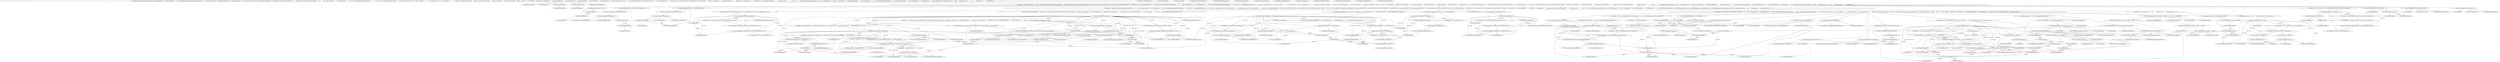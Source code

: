digraph "parse#?,Project,Object" {
0 [label="2:CtTypeReferenceImpl@void" shape=ellipse]
1 [label="2:CtVirtualElement@parse" shape=ellipse]
2 [label="2:CtParameterImpl@Project project" shape=ellipse]
3 [label="2:CtTypeReferenceImpl@Project" shape=ellipse]
4 [label="2:CtParameterImpl@Object source" shape=ellipse]
5 [label="2:CtTypeReferenceImpl@Object" shape=ellipse]
6 [label="2:CtTypeReferenceImpl@BuildException" shape=ellipse]
7 [label="3:CtVariableReadImpl@source" shape=ellipse]
8 [label="3:CtTypeAccessImpl@File" shape=ellipse]
9 [label="3:CtTypeReferenceImpl@File" shape=ellipse]
10 [label="3:CtBinaryOperatorImpl@(source instanceof File)" shape=ellipse]
11 [label="3:CtUnaryOperatorImpl@!(source instanceof File)" shape=ellipse]
12 [label="4:CtTypeReferenceImpl@BuildException" shape=ellipse]
13 [label="4:CtLiteralImpl@\"Only File source supported by default plugin\"" shape=ellipse]
14 [label="4:CtConstructorCallImpl@new BuildException(\"Only File source supported by default plugin\")" shape=ellipse]
15 [label="4:CtThrowImpl@throw new BuildException(\"Only File source supported by default plugin\")" shape=ellipse]
16 [label="3:CtBlockImpl@\{\
    throw new BuildException(\"Only File source supported by default plugin\");\
\}" shape=ellipse]
17 [label="3:CtIfImpl@if (!(source instanceof File)) \{\
    throw new BuildException(\"Only File source supported by default plugin\");\
\}" shape=ellipse]
18 [label="6:CtTypeReferenceImpl@File" shape=ellipse]
19 [label="6:CtVariableReadImpl@((File) (source))" shape=ellipse]
20 [label="6:CtTypeReferenceImpl@File" shape=ellipse]
21 [label="6:CtVirtualElement@buildFile" shape=ellipse]
22 [label="6:CtLocalVariableImpl@File buildFile = ((File) (source))" shape=ellipse]
23 [label="7:CtTypeReferenceImpl@FileInputStream" shape=ellipse]
24 [label="7:CtLiteralImpl@null" shape=ellipse]
25 [label="7:CtVirtualElement@inputStream" shape=ellipse]
26 [label="7:CtLocalVariableImpl@FileInputStream inputStream = null" shape=ellipse]
27 [label="8:CtTypeReferenceImpl@InputSource" shape=ellipse]
28 [label="8:CtLiteralImpl@null" shape=ellipse]
29 [label="8:CtVirtualElement@inputSource" shape=ellipse]
30 [label="8:CtLocalVariableImpl@InputSource inputSource = null" shape=ellipse]
31 [label="9:CtFieldWriteImpl@this.project" shape=ellipse]
32 [label="9:CtThisAccessImpl@this" shape=ellipse]
33 [label="9:CtVariableReadImpl@project" shape=ellipse]
34 [label="9:CtAssignmentImpl@this.project = project" shape=ellipse]
35 [label="10:CtFieldWriteImpl@this.buildFile" shape=ellipse]
36 [label="10:CtThisAccessImpl@this" shape=ellipse]
37 [label="10:CtTypeReferenceImpl@File" shape=ellipse]
38 [label="10:CtExecutableReferenceImpl@getAbsolutePath()" shape=ellipse]
39 [label="10:CtVirtualElement@getAbsolutePath" shape=ellipse]
40 [label="10:CtVariableReadImpl@buildFile" shape=ellipse]
41 [label="10:CtInvocationImpl@buildFile.getAbsolutePath()" shape=ellipse]
42 [label="10:CtConstructorCallImpl@new File(buildFile.getAbsolutePath())" shape=ellipse]
43 [label="10:CtAssignmentImpl@this.buildFile = new File(buildFile.getAbsolutePath())" shape=ellipse]
44 [label="11:CtFieldWriteImpl@buildFileParent" shape=ellipse]
45 [label="11:CtTypeReferenceImpl@File" shape=ellipse]
46 [label="11:CtExecutableReferenceImpl@getParent()" shape=ellipse]
47 [label="11:CtVirtualElement@getParent" shape=ellipse]
48 [label="11:CtThisAccessImpl@this" shape=ellipse]
49 [label="11:CtFieldReadImpl@this.buildFile" shape=ellipse]
50 [label="11:CtInvocationImpl@this.buildFile.getParent()" shape=ellipse]
51 [label="11:CtConstructorCallImpl@new File(this.buildFile.getParent())" shape=ellipse]
52 [label="11:CtAssignmentImpl@buildFileParent = new File(this.buildFile.getParent())" shape=ellipse]
53 [label="13:CtTypeReferenceImpl@SAXParser" shape=ellipse]
54 [label="13:CtExecutableReferenceImpl@newSAXParser()" shape=ellipse]
55 [label="13:CtVirtualElement@newSAXParser" shape=ellipse]
56 [label="13:CtExecutableReferenceImpl@getParserFactory()" shape=ellipse]
57 [label="13:CtVirtualElement@getParserFactory" shape=ellipse]
58 [label="13:CtInvocationImpl@getParserFactory()" shape=ellipse]
59 [label="13:CtInvocationImpl@getParserFactory().newSAXParser()" shape=ellipse]
60 [label="13:CtVirtualElement@saxParser" shape=ellipse]
61 [label="13:CtLocalVariableImpl@SAXParser saxParser = getParserFactory().newSAXParser()" shape=ellipse]
62 [label="15:CtFieldWriteImpl@parser" shape=ellipse]
63 [label="15:CtExecutableReferenceImpl@getParser()" shape=ellipse]
64 [label="15:CtVirtualElement@getParser" shape=ellipse]
65 [label="15:CtVariableReadImpl@saxParser" shape=ellipse]
66 [label="15:CtInvocationImpl@saxParser.getParser()" shape=ellipse]
67 [label="15:CtAssignmentImpl@parser = saxParser.getParser()" shape=ellipse]
68 [label="14:CtBlockImpl@\{\
    parser = saxParser.getParser();\
\}" shape=ellipse]
69 [label="16:CtVirtualElement@exc" shape=ellipse]
70 [label="16:CtTypeReferenceImpl@SAXException" shape=ellipse]
71 [label="16:CtCatchVariableImpl@SAXException exc" shape=ellipse]
72 [label="17:CtFieldWriteImpl@parser" shape=ellipse]
73 [label="17:CtTypeReferenceImpl@XMLReaderAdapter" shape=ellipse]
74 [label="17:CtExecutableReferenceImpl@getXMLReader()" shape=ellipse]
75 [label="17:CtVirtualElement@getXMLReader" shape=ellipse]
76 [label="17:CtVariableReadImpl@saxParser" shape=ellipse]
77 [label="17:CtInvocationImpl@saxParser.getXMLReader()" shape=ellipse]
78 [label="17:CtConstructorCallImpl@new XMLReaderAdapter(saxParser.getXMLReader())" shape=ellipse]
79 [label="17:CtAssignmentImpl@parser = new XMLReaderAdapter(saxParser.getXMLReader())" shape=ellipse]
80 [label="16:CtBlockImpl@\{\
    parser = new XMLReaderAdapter(saxParser.getXMLReader());\
\}" shape=ellipse]
81 [label="16:CtCatchImpl@ catch (SAXException exc) \{\
    parser = new XMLReaderAdapter(saxParser.getXMLReader());\
\}" shape=ellipse]
82 [label="14:CtTryImpl@try \{\
    parser = saxParser.getParser();\
\} catch (SAXException exc) \{\
    parser = new XMLReaderAdapter(saxParser.getXMLReader());\
\}" shape=ellipse]
83 [label="19:CtTypeReferenceImpl@String" shape=ellipse]
84 [label="19:CtLiteralImpl@\"file:\"" shape=ellipse]
85 [label="19:CtExecutableReferenceImpl@replace(char,char)" shape=ellipse]
86 [label="19:CtVirtualElement@replace" shape=ellipse]
87 [label="19:CtExecutableReferenceImpl@getAbsolutePath()" shape=ellipse]
88 [label="19:CtVirtualElement@getAbsolutePath" shape=ellipse]
89 [label="19:CtVariableReadImpl@buildFile" shape=ellipse]
90 [label="19:CtInvocationImpl@buildFile.getAbsolutePath()" shape=ellipse]
91 [label="19:CtLiteralImpl@'\\'" shape=ellipse]
92 [label="19:CtLiteralImpl@'/'" shape=ellipse]
93 [label="19:CtInvocationImpl@buildFile.getAbsolutePath().replace('\\', '/')" shape=ellipse]
94 [label="19:CtBinaryOperatorImpl@\"file:\" + buildFile.getAbsolutePath().replace('\\', '/')" shape=ellipse]
95 [label="19:CtVirtualElement@uri" shape=ellipse]
96 [label="19:CtLocalVariableImpl@String uri = \"file:\" + buildFile.getAbsolutePath().replace('\\', '/')" shape=ellipse]
97 [label="20:CtTypeReferenceImpl@int" shape=ellipse]
98 [label="20:CtExecutableReferenceImpl@indexOf(int)" shape=ellipse]
99 [label="20:CtVirtualElement@indexOf" shape=ellipse]
100 [label="20:CtVariableReadImpl@uri" shape=ellipse]
101 [label="20:CtLiteralImpl@'#'" shape=ellipse]
102 [label="20:CtInvocationImpl@uri.indexOf('#')" shape=ellipse]
103 [label="20:CtVirtualElement@index" shape=ellipse]
104 [label="20:CtLocalVariableImpl@int index = uri.indexOf('#')" shape=ellipse]
105 [label="20:CtVariableReadImpl@index" shape=ellipse]
106 [label="20:CtLiteralImpl@1" shape=ellipse]
107 [label="20:CtUnaryOperatorImpl@(-1)" shape=ellipse]
108 [label="20:CtBinaryOperatorImpl@index != (-1)" shape=ellipse]
109 [label="20:CtVariableWriteImpl@index" shape=ellipse]
110 [label="20:CtExecutableReferenceImpl@indexOf(int)" shape=ellipse]
111 [label="20:CtVirtualElement@indexOf" shape=ellipse]
112 [label="20:CtVariableReadImpl@uri" shape=ellipse]
113 [label="20:CtLiteralImpl@'#'" shape=ellipse]
114 [label="20:CtInvocationImpl@uri.indexOf('#')" shape=ellipse]
115 [label="20:CtAssignmentImpl@index = uri.indexOf('#')" shape=ellipse]
116 [label="21:CtVariableWriteImpl@uri" shape=ellipse]
117 [label="21:CtExecutableReferenceImpl@substring(int,int)" shape=ellipse]
118 [label="21:CtVirtualElement@substring" shape=ellipse]
119 [label="21:CtVariableReadImpl@uri" shape=ellipse]
120 [label="21:CtLiteralImpl@0" shape=ellipse]
121 [label="21:CtVariableReadImpl@index" shape=ellipse]
122 [label="21:CtInvocationImpl@uri.substring(0, index)" shape=ellipse]
123 [label="21:CtLiteralImpl@\"%23\"" shape=ellipse]
124 [label="21:CtBinaryOperatorImpl@(uri.substring(0, index) + \"%23\")" shape=ellipse]
125 [label="21:CtExecutableReferenceImpl@substring(int)" shape=ellipse]
126 [label="21:CtVirtualElement@substring" shape=ellipse]
127 [label="21:CtVariableReadImpl@uri" shape=ellipse]
128 [label="21:CtVariableReadImpl@index" shape=ellipse]
129 [label="21:CtLiteralImpl@1" shape=ellipse]
130 [label="21:CtBinaryOperatorImpl@index + 1" shape=ellipse]
131 [label="21:CtInvocationImpl@uri.substring(index + 1)" shape=ellipse]
132 [label="21:CtBinaryOperatorImpl@(uri.substring(0, index) + \"%23\") + uri.substring(index + 1)" shape=ellipse]
133 [label="21:CtAssignmentImpl@uri = (uri.substring(0, index) + \"%23\") + uri.substring(index + 1)" shape=ellipse]
134 [label="20:CtBlockImpl@\{\
    uri = (uri.substring(0, index) + \"%23\") + uri.substring(index + 1);\
\}" shape=ellipse]
135 [label="20:CtForImpl@for (int index = uri.indexOf('#'); index != (-1); index = uri.indexOf('#')) \{\
    uri = (uri.substring(0, index) + \"%23\") + uri.substring(index + 1);\
\}" shape=ellipse]
136 [label="23:CtVariableWriteImpl@inputStream" shape=ellipse]
137 [label="23:CtTypeReferenceImpl@FileInputStream" shape=ellipse]
138 [label="23:CtVariableReadImpl@buildFile" shape=ellipse]
139 [label="23:CtConstructorCallImpl@new FileInputStream(buildFile)" shape=ellipse]
140 [label="23:CtAssignmentImpl@inputStream = new FileInputStream(buildFile)" shape=ellipse]
141 [label="24:CtVariableWriteImpl@inputSource" shape=ellipse]
142 [label="24:CtTypeReferenceImpl@InputSource" shape=ellipse]
143 [label="24:CtVariableReadImpl@inputStream" shape=ellipse]
144 [label="24:CtConstructorCallImpl@new InputSource(inputStream)" shape=ellipse]
145 [label="24:CtAssignmentImpl@inputSource = new InputSource(inputStream)" shape=ellipse]
146 [label="25:CtExecutableReferenceImpl@setSystemId(java.lang.String)" shape=ellipse]
147 [label="25:CtVirtualElement@setSystemId" shape=ellipse]
148 [label="25:CtVariableReadImpl@inputSource" shape=ellipse]
149 [label="25:CtVariableReadImpl@uri" shape=ellipse]
150 [label="25:CtInvocationImpl@inputSource.setSystemId(uri)" shape=ellipse]
151 [label="26:CtExecutableReferenceImpl@log()" shape=ellipse]
152 [label="26:CtVirtualElement@log" shape=ellipse]
153 [label="26:CtVariableReadImpl@project" shape=ellipse]
154 [label="26:CtLiteralImpl@\"parsing buildfile \"" shape=ellipse]
155 [label="26:CtVariableReadImpl@buildFile" shape=ellipse]
156 [label="26:CtBinaryOperatorImpl@(\"parsing buildfile \" + buildFile)" shape=ellipse]
157 [label="26:CtLiteralImpl@\" with URI = \"" shape=ellipse]
158 [label="26:CtBinaryOperatorImpl@((\"parsing buildfile \" + buildFile) + \" with URI = \")" shape=ellipse]
159 [label="26:CtVariableReadImpl@uri" shape=ellipse]
160 [label="26:CtBinaryOperatorImpl@((\"parsing buildfile \" + buildFile) + \" with URI = \") + uri" shape=ellipse]
161 [label="26:CtTypeAccessImpl@MSG_VERBOSE" shape=ellipse]
162 [label="26:CtInvocationImpl@project.log(((\"parsing buildfile \" + buildFile) + \" with URI = \") + uri, MSG_VERBOSE)" shape=ellipse]
163 [label="27:CtTypeReferenceImpl@HandlerBase" shape=ellipse]
164 [label="27:CtTypeReferenceImpl@RootHandler" shape=ellipse]
165 [label="27:CtConstructorCallImpl@new RootHandler()" shape=ellipse]
166 [label="27:CtVirtualElement@hb" shape=ellipse]
167 [label="27:CtLocalVariableImpl@HandlerBase hb = new RootHandler()" shape=ellipse]
168 [label="28:CtExecutableReferenceImpl@setDocumentHandler(HandlerBase)" shape=ellipse]
169 [label="28:CtVirtualElement@setDocumentHandler" shape=ellipse]
170 [label="28:CtFieldReadImpl@parser" shape=ellipse]
171 [label="28:CtVariableReadImpl@hb" shape=ellipse]
172 [label="28:CtInvocationImpl@parser.setDocumentHandler(hb)" shape=ellipse]
173 [label="29:CtExecutableReferenceImpl@setEntityResolver(HandlerBase)" shape=ellipse]
174 [label="29:CtVirtualElement@setEntityResolver" shape=ellipse]
175 [label="29:CtFieldReadImpl@parser" shape=ellipse]
176 [label="29:CtVariableReadImpl@hb" shape=ellipse]
177 [label="29:CtInvocationImpl@parser.setEntityResolver(hb)" shape=ellipse]
178 [label="30:CtExecutableReferenceImpl@setErrorHandler(HandlerBase)" shape=ellipse]
179 [label="30:CtVirtualElement@setErrorHandler" shape=ellipse]
180 [label="30:CtFieldReadImpl@parser" shape=ellipse]
181 [label="30:CtVariableReadImpl@hb" shape=ellipse]
182 [label="30:CtInvocationImpl@parser.setErrorHandler(hb)" shape=ellipse]
183 [label="31:CtExecutableReferenceImpl@setDTDHandler(HandlerBase)" shape=ellipse]
184 [label="31:CtVirtualElement@setDTDHandler" shape=ellipse]
185 [label="31:CtFieldReadImpl@parser" shape=ellipse]
186 [label="31:CtVariableReadImpl@hb" shape=ellipse]
187 [label="31:CtInvocationImpl@parser.setDTDHandler(hb)" shape=ellipse]
188 [label="32:CtExecutableReferenceImpl@parse(InputSource)" shape=ellipse]
189 [label="32:CtVirtualElement@parse" shape=ellipse]
190 [label="32:CtFieldReadImpl@parser" shape=ellipse]
191 [label="32:CtVariableReadImpl@inputSource" shape=ellipse]
192 [label="32:CtInvocationImpl@parser.parse(inputSource)" shape=ellipse]
193 [label="12:CtBlockImpl@\{\
    SAXParser saxParser = getParserFactory().newSAXParser();\
    try \{\
        parser = saxParser.getParser();\
    \} catch (SAXException exc) \{\
        parser = new XMLReaderAdapter(saxParser.getXMLReader());\
    \}\
    String uri = \"file:\" + buildFile.getAbsolutePath().replace('\\', '/');\
    for (int index = uri.indexOf('#'); index != (-1); index = uri.indexOf('#')) \{\
        uri = (uri.substring(0, index) + \"%23\") + uri.substring(index + 1);\
    \}\
    inputStream = new FileInputStream(buildFile);\
    inputSource = new InputSource(inputStream);\
    inputSource.setSystemId(uri);\
    project.log(((\"parsing buildfile \" + buildFile) + \" with URI = \") + uri, MSG_VERBOSE);\
    HandlerBase hb = new RootHandler();\
    parser.setDocumentHandler(hb);\
    parser.setEntityResolver(hb);\
    parser.setErrorHandler(hb);\
    parser.setDTDHandler(hb);\
    parser.parse(inputSource);\
\}" shape=ellipse]
194 [label="33:CtVirtualElement@exc" shape=ellipse]
195 [label="33:CtTypeReferenceImpl@ParserConfigurationException" shape=ellipse]
196 [label="33:CtCatchVariableImpl@ParserConfigurationException exc" shape=ellipse]
197 [label="34:CtTypeReferenceImpl@BuildException" shape=ellipse]
198 [label="34:CtLiteralImpl@\"Parser has not been configured correctly\"" shape=ellipse]
199 [label="34:CtVariableReadImpl@exc" shape=ellipse]
200 [label="34:CtConstructorCallImpl@new BuildException(\"Parser has not been configured correctly\", exc)" shape=ellipse]
201 [label="34:CtThrowImpl@throw new BuildException(\"Parser has not been configured correctly\", exc)" shape=ellipse]
202 [label="33:CtBlockImpl@\{\
    throw new BuildException(\"Parser has not been configured correctly\", exc);\
\}" shape=ellipse]
203 [label="33:CtCatchImpl@ catch (ParserConfigurationException exc) \{\
    throw new BuildException(\"Parser has not been configured correctly\", exc);\
\}" shape=ellipse]
204 [label="35:CtVirtualElement@exc" shape=ellipse]
205 [label="35:CtTypeReferenceImpl@SAXParseException" shape=ellipse]
206 [label="35:CtCatchVariableImpl@SAXParseException exc" shape=ellipse]
207 [label="36:CtTypeReferenceImpl@Location" shape=ellipse]
208 [label="37:CtTypeReferenceImpl@Location" shape=ellipse]
209 [label="37:CtExecutableReferenceImpl@toString()" shape=ellipse]
210 [label="37:CtVirtualElement@toString" shape=ellipse]
211 [label="37:CtVariableReadImpl@buildFile" shape=ellipse]
212 [label="37:CtInvocationImpl@buildFile.toString()" shape=ellipse]
213 [label="37:CtExecutableReferenceImpl@getLineNumber()" shape=ellipse]
214 [label="37:CtVirtualElement@getLineNumber" shape=ellipse]
215 [label="37:CtVariableReadImpl@exc" shape=ellipse]
216 [label="37:CtInvocationImpl@exc.getLineNumber()" shape=ellipse]
217 [label="37:CtExecutableReferenceImpl@getColumnNumber()" shape=ellipse]
218 [label="37:CtVirtualElement@getColumnNumber" shape=ellipse]
219 [label="37:CtVariableReadImpl@exc" shape=ellipse]
220 [label="37:CtInvocationImpl@exc.getColumnNumber()" shape=ellipse]
221 [label="37:CtConstructorCallImpl@new Location(buildFile.toString(), exc.getLineNumber(), exc.getColumnNumber())" shape=ellipse]
222 [label="36:CtVirtualElement@location" shape=ellipse]
223 [label="36:CtLocalVariableImpl@Location location = new Location(buildFile.toString(), exc.getLineNumber(), exc.getColumnNumber())" shape=ellipse]
224 [label="38:CtTypeReferenceImpl@Throwable" shape=ellipse]
225 [label="38:CtExecutableReferenceImpl@getException()" shape=ellipse]
226 [label="38:CtVirtualElement@getException" shape=ellipse]
227 [label="38:CtVariableReadImpl@exc" shape=ellipse]
228 [label="38:CtInvocationImpl@exc.getException()" shape=ellipse]
229 [label="38:CtVirtualElement@t" shape=ellipse]
230 [label="38:CtLocalVariableImpl@Throwable t = exc.getException()" shape=ellipse]
231 [label="39:CtVariableReadImpl@t" shape=ellipse]
232 [label="39:CtTypeAccessImpl@BuildException" shape=ellipse]
233 [label="39:CtTypeReferenceImpl@BuildException" shape=ellipse]
234 [label="39:CtBinaryOperatorImpl@t instanceof BuildException" shape=ellipse]
235 [label="40:CtTypeReferenceImpl@BuildException" shape=ellipse]
236 [label="40:CtVariableReadImpl@((BuildException) (t))" shape=ellipse]
237 [label="40:CtTypeReferenceImpl@BuildException" shape=ellipse]
238 [label="40:CtVirtualElement@be" shape=ellipse]
239 [label="40:CtLocalVariableImpl@BuildException be = ((BuildException) (t))" shape=ellipse]
240 [label="41:CtExecutableReferenceImpl@getLocation()" shape=ellipse]
241 [label="41:CtVirtualElement@getLocation" shape=ellipse]
242 [label="41:CtVariableReadImpl@be" shape=ellipse]
243 [label="41:CtInvocationImpl@be.getLocation()" shape=ellipse]
244 [label="41:CtFieldReadImpl@Location.UNKNOWN_LOCATION" shape=ellipse]
245 [label="41:CtBinaryOperatorImpl@be.getLocation() == Location.UNKNOWN_LOCATION" shape=ellipse]
246 [label="42:CtExecutableReferenceImpl@setLocation(Location)" shape=ellipse]
247 [label="42:CtVirtualElement@setLocation" shape=ellipse]
248 [label="42:CtVariableReadImpl@be" shape=ellipse]
249 [label="42:CtVariableReadImpl@location" shape=ellipse]
250 [label="42:CtInvocationImpl@be.setLocation(location)" shape=ellipse]
251 [label="41:CtBlockImpl@\{\
    be.setLocation(location);\
\}" shape=ellipse]
252 [label="41:CtIfImpl@if (be.getLocation() == Location.UNKNOWN_LOCATION) \{\
    be.setLocation(location);\
\}" shape=ellipse]
253 [label="44:CtVariableReadImpl@be" shape=ellipse]
254 [label="44:CtThrowImpl@throw be" shape=ellipse]
255 [label="39:CtBlockImpl@\{\
    BuildException be = ((BuildException) (t));\
    if (be.getLocation() == Location.UNKNOWN_LOCATION) \{\
        be.setLocation(location);\
    \}\
    throw be;\
\}" shape=ellipse]
256 [label="39:CtIfImpl@if (t instanceof BuildException) \{\
    BuildException be = ((BuildException) (t));\
    if (be.getLocation() == Location.UNKNOWN_LOCATION) \{\
        be.setLocation(location);\
    \}\
    throw be;\
\}" shape=ellipse]
257 [label="46:CtTypeReferenceImpl@BuildException" shape=ellipse]
258 [label="46:CtExecutableReferenceImpl@getMessage()" shape=ellipse]
259 [label="46:CtVirtualElement@getMessage" shape=ellipse]
260 [label="46:CtVariableReadImpl@exc" shape=ellipse]
261 [label="46:CtInvocationImpl@exc.getMessage()" shape=ellipse]
262 [label="46:CtVariableReadImpl@t" shape=ellipse]
263 [label="46:CtVariableReadImpl@location" shape=ellipse]
264 [label="46:CtConstructorCallImpl@new BuildException(exc.getMessage(), t, location)" shape=ellipse]
265 [label="46:CtThrowImpl@throw new BuildException(exc.getMessage(), t, location)" shape=ellipse]
266 [label="35:CtBlockImpl@\{\
    Location location = new Location(buildFile.toString(), exc.getLineNumber(), exc.getColumnNumber());\
    Throwable t = exc.getException();\
    if (t instanceof BuildException) \{\
        BuildException be = ((BuildException) (t));\
        if (be.getLocation() == Location.UNKNOWN_LOCATION) \{\
            be.setLocation(location);\
        \}\
        throw be;\
    \}\
    throw new BuildException(exc.getMessage(), t, location);\
\}" shape=ellipse]
267 [label="35:CtCatchImpl@ catch (SAXParseException exc) \{\
    Location location = new Location(buildFile.toString(), exc.getLineNumber(), exc.getColumnNumber());\
    Throwable t = exc.getException();\
    if (t instanceof BuildException) \{\
        BuildException be = ((BuildException) (t));\
        if (be.getLocation() == Location.UNKNOWN_LOCATION) \{\
            be.setLocation(location);\
        \}\
        throw be;\
    \}\
    throw new BuildException(exc.getMessage(), t, location);\
\}" shape=ellipse]
268 [label="47:CtVirtualElement@exc" shape=ellipse]
269 [label="47:CtTypeReferenceImpl@SAXException" shape=ellipse]
270 [label="47:CtCatchVariableImpl@SAXException exc" shape=ellipse]
271 [label="48:CtTypeReferenceImpl@Throwable" shape=ellipse]
272 [label="48:CtExecutableReferenceImpl@getException()" shape=ellipse]
273 [label="48:CtVirtualElement@getException" shape=ellipse]
274 [label="48:CtVariableReadImpl@exc" shape=ellipse]
275 [label="48:CtInvocationImpl@exc.getException()" shape=ellipse]
276 [label="48:CtVirtualElement@t" shape=ellipse]
277 [label="48:CtLocalVariableImpl@Throwable t = exc.getException()" shape=ellipse]
278 [label="49:CtVariableReadImpl@t" shape=ellipse]
279 [label="49:CtTypeAccessImpl@BuildException" shape=ellipse]
280 [label="49:CtTypeReferenceImpl@BuildException" shape=ellipse]
281 [label="49:CtBinaryOperatorImpl@t instanceof BuildException" shape=ellipse]
282 [label="50:CtVariableReadImpl@((BuildException) (t))" shape=ellipse]
283 [label="50:CtTypeReferenceImpl@BuildException" shape=ellipse]
284 [label="50:CtThrowImpl@throw ((BuildException) (t))" shape=ellipse]
285 [label="49:CtBlockImpl@\{\
    throw ((BuildException) (t));\
\}" shape=ellipse]
286 [label="49:CtIfImpl@if (t instanceof BuildException) \{\
    throw ((BuildException) (t));\
\}" shape=ellipse]
287 [label="52:CtTypeReferenceImpl@BuildException" shape=ellipse]
288 [label="52:CtExecutableReferenceImpl@getMessage()" shape=ellipse]
289 [label="52:CtVirtualElement@getMessage" shape=ellipse]
290 [label="52:CtVariableReadImpl@exc" shape=ellipse]
291 [label="52:CtInvocationImpl@exc.getMessage()" shape=ellipse]
292 [label="52:CtVariableReadImpl@t" shape=ellipse]
293 [label="52:CtConstructorCallImpl@new BuildException(exc.getMessage(), t)" shape=ellipse]
294 [label="52:CtThrowImpl@throw new BuildException(exc.getMessage(), t)" shape=ellipse]
295 [label="47:CtBlockImpl@\{\
    Throwable t = exc.getException();\
    if (t instanceof BuildException) \{\
        throw ((BuildException) (t));\
    \}\
    throw new BuildException(exc.getMessage(), t);\
\}" shape=ellipse]
296 [label="47:CtCatchImpl@ catch (SAXException exc) \{\
    Throwable t = exc.getException();\
    if (t instanceof BuildException) \{\
        throw ((BuildException) (t));\
    \}\
    throw new BuildException(exc.getMessage(), t);\
\}" shape=ellipse]
297 [label="53:CtVirtualElement@exc" shape=ellipse]
298 [label="53:CtTypeReferenceImpl@FileNotFoundException" shape=ellipse]
299 [label="53:CtCatchVariableImpl@FileNotFoundException exc" shape=ellipse]
300 [label="54:CtTypeReferenceImpl@BuildException" shape=ellipse]
301 [label="54:CtVariableReadImpl@exc" shape=ellipse]
302 [label="54:CtConstructorCallImpl@new BuildException(exc)" shape=ellipse]
303 [label="54:CtThrowImpl@throw new BuildException(exc)" shape=ellipse]
304 [label="53:CtBlockImpl@\{\
    throw new BuildException(exc);\
\}" shape=ellipse]
305 [label="53:CtCatchImpl@ catch (FileNotFoundException exc) \{\
    throw new BuildException(exc);\
\}" shape=ellipse]
306 [label="55:CtVirtualElement@exc" shape=ellipse]
307 [label="55:CtTypeReferenceImpl@IOException" shape=ellipse]
308 [label="55:CtCatchVariableImpl@IOException exc" shape=ellipse]
309 [label="56:CtTypeReferenceImpl@BuildException" shape=ellipse]
310 [label="56:CtLiteralImpl@\"Error reading project file\"" shape=ellipse]
311 [label="56:CtVariableReadImpl@exc" shape=ellipse]
312 [label="56:CtConstructorCallImpl@new BuildException(\"Error reading project file\", exc)" shape=ellipse]
313 [label="56:CtThrowImpl@throw new BuildException(\"Error reading project file\", exc)" shape=ellipse]
314 [label="55:CtBlockImpl@\{\
    throw new BuildException(\"Error reading project file\", exc);\
\}" shape=ellipse]
315 [label="55:CtCatchImpl@ catch (IOException exc) \{\
    throw new BuildException(\"Error reading project file\", exc);\
\}" shape=ellipse]
316 [label="58:CtVariableReadImpl@inputStream" shape=ellipse]
317 [label="58:CtLiteralImpl@null" shape=ellipse]
318 [label="58:CtBinaryOperatorImpl@inputStream != null" shape=ellipse]
319 [label="60:CtExecutableReferenceImpl@close()" shape=ellipse]
320 [label="60:CtVirtualElement@close" shape=ellipse]
321 [label="60:CtVariableReadImpl@inputStream" shape=ellipse]
322 [label="60:CtInvocationImpl@inputStream.close()" shape=ellipse]
323 [label="59:CtBlockImpl@\{\
    inputStream.close();\
\}" shape=ellipse]
324 [label="61:CtVirtualElement@ioe" shape=ellipse]
325 [label="61:CtTypeReferenceImpl@IOException" shape=ellipse]
326 [label="61:CtCatchVariableImpl@IOException ioe" shape=ellipse]
327 [label="61:CtBlockImpl@\{\
\}" shape=ellipse]
328 [label="61:CtCatchImpl@ catch (IOException ioe) \{\
\}" shape=ellipse]
329 [label="59:CtTryImpl@try \{\
    inputStream.close();\
\} catch (IOException ioe) \{\
\}" shape=ellipse]
330 [label="58:CtBlockImpl@\{\
    try \{\
        inputStream.close();\
    \} catch (IOException ioe) \{\
    \}\
\}" shape=ellipse]
331 [label="58:CtIfImpl@if (inputStream != null) \{\
    try \{\
        inputStream.close();\
    \} catch (IOException ioe) \{\
    \}\
\}" shape=ellipse]
332 [label="57:CtBlockImpl@\{\
    if (inputStream != null) \{\
        try \{\
            inputStream.close();\
        \} catch (IOException ioe) \{\
        \}\
    \}\
\}" shape=ellipse]
333 [label="12:CtTryImpl@try \{\
    SAXParser saxParser = getParserFactory().newSAXParser();\
    try \{\
        parser = saxParser.getParser();\
    \} catch (SAXException exc) \{\
        parser = new XMLReaderAdapter(saxParser.getXMLReader());\
    \}\
    String uri = \"file:\" + buildFile.getAbsolutePath().replace('\\', '/');\
    for (int index = uri.indexOf('#'); index != (-1); index = uri.indexOf('#')) \{\
        uri = (uri.substring(0, index) + \"%23\") + uri.substring(index + 1);\
    \}\
    inputStream = new FileInputStream(buildFile);\
    inputSource = new InputSource(inputStream);\
    inputSource.setSystemId(uri);\
    project.log(((\"parsing buildfile \" + buildFile) + \" with URI = \") + uri, MSG_VERBOSE);\
    HandlerBase hb = new RootHandler();\
    parser.setDocumentHandler(hb);\
    parser.setEntityResolver(hb);\
    parser.setErrorHandler(hb);\
    parser.setDTDHandler(hb);\
    parser.parse(inputSource);\
\} catch (ParserConfigurationException exc) \{\
    throw new BuildException(\"Parser has not been configured correctly\", exc);\
\} catch (SAXParseException exc) \{\
    Location location = new Location(buildFile.toString(), exc.getLineNumber(), exc.getColumnNumber());\
    Throwable t = exc.getException();\
    if (t instanceof BuildException) \{\
        BuildException be = ((BuildException) (t));\
        if (be.getLocation() == Location.UNKNOWN_LOCATION) \{\
            be.setLocation(location);\
        \}\
        throw be;\
    \}\
    throw new BuildException(exc.getMessage(), t, location);\
\} catch (SAXException exc) \{\
    Throwable t = exc.getException();\
    if (t instanceof BuildException) \{\
        throw ((BuildException) (t));\
    \}\
    throw new BuildException(exc.getMessage(), t);\
\} catch (FileNotFoundException exc) \{\
    throw new BuildException(exc);\
\} catch (IOException exc) \{\
    throw new BuildException(\"Error reading project file\", exc);\
\} finally \{\
    if (inputStream != null) \{\
        try \{\
            inputStream.close();\
        \} catch (IOException ioe) \{\
        \}\
    \}\
\}" shape=ellipse]
334 [label="2:CtBlockImpl@\{\
    if (!(source instanceof File)) \{\
        throw new BuildException(\"Only File source supported by default plugin\");\
    \}\
    File buildFile = ((File) (source));\
    FileInputStream inputStream = null;\
    InputSource inputSource = null;\
    this.project = project;\
    this.buildFile = new File(buildFile.getAbsolutePath());\
    buildFileParent = new File(this.buildFile.getParent());\
    try \{\
        SAXParser saxParser = getParserFactory().newSAXParser();\
        try \{\
            parser = saxParser.getParser();\
        \} catch (SAXException exc) \{\
            parser = new XMLReaderAdapter(saxParser.getXMLReader());\
        \}\
        String uri = \"file:\" + buildFile.getAbsolutePath().replace('\\', '/');\
        for (int index = uri.indexOf('#'); index != (-1); index = uri.indexOf('#')) \{\
            uri = (uri.substring(0, index) + \"%23\") + uri.substring(index + 1);\
        \}\
        inputStream = new FileInputStream(buildFile);\
        inputSource = new InputSource(inputStream);\
        inputSource.setSystemId(uri);\
        project.log(((\"parsing buildfile \" + buildFile) + \" with URI = \") + uri, MSG_VERBOSE);\
        HandlerBase hb = new RootHandler();\
        parser.setDocumentHandler(hb);\
        parser.setEntityResolver(hb);\
        parser.setErrorHandler(hb);\
        parser.setDTDHandler(hb);\
        parser.parse(inputSource);\
    \} catch (ParserConfigurationException exc) \{\
        throw new BuildException(\"Parser has not been configured correctly\", exc);\
    \} catch (SAXParseException exc) \{\
        Location location = new Location(buildFile.toString(), exc.getLineNumber(), exc.getColumnNumber());\
        Throwable t = exc.getException();\
        if (t instanceof BuildException) \{\
            BuildException be = ((BuildException) (t));\
            if (be.getLocation() == Location.UNKNOWN_LOCATION) \{\
                be.setLocation(location);\
            \}\
            throw be;\
        \}\
        throw new BuildException(exc.getMessage(), t, location);\
    \} catch (SAXException exc) \{\
        Throwable t = exc.getException();\
        if (t instanceof BuildException) \{\
            throw ((BuildException) (t));\
        \}\
        throw new BuildException(exc.getMessage(), t);\
    \} catch (FileNotFoundException exc) \{\
        throw new BuildException(exc);\
    \} catch (IOException exc) \{\
        throw new BuildException(\"Error reading project file\", exc);\
    \} finally \{\
        if (inputStream != null) \{\
            try \{\
                inputStream.close();\
            \} catch (IOException ioe) \{\
            \}\
        \}\
    \}\
\}" shape=ellipse]
335 [label="2:CtMethodImpl@public void parse(Project project, Object source) throws BuildException \{\
    if (!(source instanceof File)) \{\
        throw new BuildException(\"Only File source supported by default plugin\");\
    \}\
    File buildFile = ((File) (source));\
    FileInputStream inputStream = null;\
    InputSource inputSource = null;\
    this.project = project;\
    this.buildFile = new File(buildFile.getAbsolutePath());\
    buildFileParent = new File(this.buildFile.getParent());\
    try \{\
        SAXParser saxParser = getParserFactory().newSAXParser();\
        try \{\
            parser = saxParser.getParser();\
        \} catch (SAXException exc) \{\
            parser = new XMLReaderAdapter(saxParser.getXMLReader());\
        \}\
        String uri = \"file:\" + buildFile.getAbsolutePath().replace('\\', '/');\
        for (int index = uri.indexOf('#'); index != (-1); index = uri.indexOf('#')) \{\
            uri = (uri.substring(0, index) + \"%23\") + uri.substring(index + 1);\
        \}\
        inputStream = new FileInputStream(buildFile);\
        inputSource = new InputSource(inputStream);\
        inputSource.setSystemId(uri);\
        project.log(((\"parsing buildfile \" + buildFile) + \" with URI = \") + uri, MSG_VERBOSE);\
        HandlerBase hb = new RootHandler();\
        parser.setDocumentHandler(hb);\
        parser.setEntityResolver(hb);\
        parser.setErrorHandler(hb);\
        parser.setDTDHandler(hb);\
        parser.parse(inputSource);\
    \} catch (ParserConfigurationException exc) \{\
        throw new BuildException(\"Parser has not been configured correctly\", exc);\
    \} catch (SAXParseException exc) \{\
        Location location = new Location(buildFile.toString(), exc.getLineNumber(), exc.getColumnNumber());\
        Throwable t = exc.getException();\
        if (t instanceof BuildException) \{\
            BuildException be = ((BuildException) (t));\
            if (be.getLocation() == Location.UNKNOWN_LOCATION) \{\
                be.setLocation(location);\
            \}\
            throw be;\
        \}\
        throw new BuildException(exc.getMessage(), t, location);\
    \} catch (SAXException exc) \{\
        Throwable t = exc.getException();\
        if (t instanceof BuildException) \{\
            throw ((BuildException) (t));\
        \}\
        throw new BuildException(exc.getMessage(), t);\
    \} catch (FileNotFoundException exc) \{\
        throw new BuildException(exc);\
    \} catch (IOException exc) \{\
        throw new BuildException(\"Error reading project file\", exc);\
    \} finally \{\
        if (inputStream != null) \{\
            try \{\
                inputStream.close();\
            \} catch (IOException ioe) \{\
            \}\
        \}\
    \}\
\}" shape=ellipse]
336 [label="27:Update@UPDATE" shape=ellipse]
337 [label="27:CtConstructorCallImpl@new RootHandler(this)" shape=ellipse]
2 -> 3 [label=""];
4 -> 5 [label=""];
8 -> 9 [label=""];
10 -> 7 [label=""];
10 -> 8 [label=""];
11 -> 10 [label=""];
11 -> 16 [label="Control Dep"];
11 -> 15 [label="Control Dep"];
11 -> 14 [label="Control Dep"];
11 -> 13 [label="Control Dep"];
14 -> 13 [label=""];
15 -> 14 [label=""];
16 -> 15 [label=""];
17 -> 11 [label=""];
17 -> 16 [label=""];
19 -> 20 [label=""];
19 -> 21 [label="Data Dep"];
22 -> 21 [label=""];
22 -> 18 [label=""];
22 -> 19 [label=""];
26 -> 25 [label=""];
26 -> 23 [label=""];
26 -> 24 [label=""];
30 -> 29 [label=""];
30 -> 27 [label=""];
30 -> 28 [label=""];
31 -> 32 [label=""];
33 -> 31 [label="Data Dep"];
34 -> 31 [label=""];
34 -> 33 [label=""];
35 -> 36 [label=""];
40 -> 35 [label="Data Dep"];
41 -> 39 [label=""];
41 -> 40 [label=""];
41 -> 38 [label=""];
42 -> 41 [label=""];
43 -> 35 [label=""];
43 -> 42 [label=""];
49 -> 48 [label=""];
49 -> 44 [label="Data Dep"];
50 -> 47 [label=""];
50 -> 49 [label=""];
50 -> 46 [label=""];
51 -> 50 [label=""];
52 -> 44 [label=""];
52 -> 51 [label=""];
58 -> 57 [label=""];
58 -> 56 [label=""];
59 -> 55 [label=""];
59 -> 58 [label=""];
59 -> 54 [label=""];
60 -> 65 [label="Define-Use"];
60 -> 76 [label="Define-Use"];
61 -> 60 [label=""];
61 -> 53 [label=""];
61 -> 59 [label=""];
65 -> 62 [label="Data Dep"];
66 -> 64 [label=""];
66 -> 65 [label=""];
66 -> 63 [label=""];
67 -> 62 [label=""];
67 -> 66 [label=""];
68 -> 67 [label=""];
71 -> 69 [label=""];
71 -> 70 [label=""];
71 -> 80 [label="Control Dep"];
71 -> 79 [label="Control Dep"];
71 -> 72 [label="Control Dep"];
71 -> 78 [label="Control Dep"];
71 -> 77 [label="Control Dep"];
71 -> 74 [label="Control Dep"];
71 -> 76 [label="Control Dep"];
72 -> 170 [label="Define-Use"];
72 -> 175 [label="Define-Use"];
72 -> 180 [label="Define-Use"];
72 -> 185 [label="Define-Use"];
72 -> 190 [label="Define-Use"];
76 -> 72 [label="Data Dep"];
77 -> 75 [label=""];
77 -> 76 [label=""];
77 -> 74 [label=""];
78 -> 77 [label=""];
79 -> 72 [label=""];
79 -> 78 [label=""];
80 -> 79 [label=""];
81 -> 71 [label=""];
81 -> 80 [label=""];
82 -> 68 [label=""];
82 -> 81 [label=""];
89 -> 95 [label="Data Dep"];
90 -> 88 [label=""];
90 -> 89 [label=""];
90 -> 87 [label=""];
93 -> 86 [label=""];
93 -> 90 [label=""];
93 -> 85 [label=""];
93 -> 91 [label=""];
93 -> 92 [label=""];
94 -> 84 [label=""];
94 -> 93 [label=""];
95 -> 100 [label="Define-Use"];
95 -> 112 [label="Define-Use"];
96 -> 95 [label=""];
96 -> 83 [label=""];
96 -> 94 [label=""];
100 -> 103 [label="Data Dep"];
102 -> 99 [label=""];
102 -> 100 [label=""];
102 -> 98 [label=""];
102 -> 101 [label=""];
103 -> 105 [label="Define-Use"];
104 -> 103 [label=""];
104 -> 97 [label=""];
104 -> 102 [label=""];
107 -> 106 [label=""];
108 -> 105 [label=""];
108 -> 107 [label=""];
108 -> 134 [label="Control Dep"];
108 -> 133 [label="Control Dep"];
108 -> 116 [label="Control Dep"];
108 -> 132 [label="Control Dep"];
108 -> 124 [label="Control Dep"];
108 -> 122 [label="Control Dep"];
108 -> 117 [label="Control Dep"];
108 -> 119 [label="Control Dep"];
108 -> 120 [label="Control Dep"];
108 -> 121 [label="Control Dep"];
108 -> 123 [label="Control Dep"];
108 -> 131 [label="Control Dep"];
108 -> 125 [label="Control Dep"];
108 -> 127 [label="Control Dep"];
108 -> 130 [label="Control Dep"];
108 -> 128 [label="Control Dep"];
108 -> 129 [label="Control Dep"];
109 -> 121 [label="Define-Use"];
109 -> 128 [label="Define-Use"];
112 -> 109 [label="Data Dep"];
114 -> 111 [label=""];
114 -> 112 [label=""];
114 -> 110 [label=""];
114 -> 113 [label=""];
115 -> 109 [label=""];
115 -> 114 [label=""];
116 -> 149 [label="Define-Use"];
116 -> 159 [label="Define-Use"];
119 -> 116 [label="Data Dep"];
121 -> 116 [label="Data Dep"];
122 -> 118 [label=""];
122 -> 119 [label=""];
122 -> 117 [label=""];
122 -> 120 [label=""];
122 -> 121 [label=""];
124 -> 122 [label=""];
124 -> 123 [label=""];
127 -> 116 [label="Data Dep"];
128 -> 116 [label="Data Dep"];
130 -> 128 [label=""];
130 -> 129 [label=""];
131 -> 126 [label=""];
131 -> 127 [label=""];
131 -> 125 [label=""];
131 -> 130 [label=""];
132 -> 124 [label=""];
132 -> 131 [label=""];
133 -> 116 [label=""];
133 -> 132 [label=""];
134 -> 133 [label=""];
135 -> 104 [label=""];
135 -> 108 [label=""];
135 -> 115 [label=""];
135 -> 134 [label=""];
136 -> 143 [label="Define-Use"];
136 -> 316 [label="Define-Use"];
136 -> 321 [label="Define-Use"];
138 -> 136 [label="Data Dep"];
139 -> 138 [label=""];
140 -> 136 [label=""];
140 -> 139 [label=""];
141 -> 148 [label="Define-Use"];
141 -> 191 [label="Define-Use"];
143 -> 141 [label="Data Dep"];
144 -> 143 [label=""];
145 -> 141 [label=""];
145 -> 144 [label=""];
150 -> 147 [label=""];
150 -> 148 [label=""];
150 -> 146 [label=""];
150 -> 149 [label=""];
156 -> 154 [label=""];
156 -> 155 [label=""];
158 -> 156 [label=""];
158 -> 157 [label=""];
160 -> 158 [label=""];
160 -> 159 [label=""];
162 -> 152 [label=""];
162 -> 153 [label=""];
162 -> 151 [label=""];
162 -> 160 [label=""];
162 -> 161 [label=""];
165 -> 336 [label="Action"];
166 -> 171 [label="Define-Use"];
166 -> 176 [label="Define-Use"];
166 -> 181 [label="Define-Use"];
166 -> 186 [label="Define-Use"];
167 -> 166 [label=""];
167 -> 163 [label=""];
167 -> 165 [label=""];
172 -> 169 [label=""];
172 -> 170 [label=""];
172 -> 168 [label=""];
172 -> 171 [label=""];
177 -> 174 [label=""];
177 -> 175 [label=""];
177 -> 173 [label=""];
177 -> 176 [label=""];
182 -> 179 [label=""];
182 -> 180 [label=""];
182 -> 178 [label=""];
182 -> 181 [label=""];
187 -> 184 [label=""];
187 -> 185 [label=""];
187 -> 183 [label=""];
187 -> 186 [label=""];
192 -> 189 [label=""];
192 -> 190 [label=""];
192 -> 188 [label=""];
192 -> 191 [label=""];
193 -> 61 [label=""];
193 -> 82 [label=""];
193 -> 96 [label=""];
193 -> 135 [label=""];
193 -> 140 [label=""];
193 -> 145 [label=""];
193 -> 150 [label=""];
193 -> 162 [label=""];
193 -> 167 [label=""];
193 -> 172 [label=""];
193 -> 177 [label=""];
193 -> 182 [label=""];
193 -> 187 [label=""];
193 -> 192 [label=""];
194 -> 199 [label="Define-Use"];
196 -> 194 [label=""];
196 -> 195 [label=""];
196 -> 202 [label="Control Dep"];
196 -> 201 [label="Control Dep"];
196 -> 200 [label="Control Dep"];
196 -> 198 [label="Control Dep"];
196 -> 199 [label="Control Dep"];
200 -> 198 [label=""];
200 -> 199 [label=""];
201 -> 200 [label=""];
202 -> 201 [label=""];
203 -> 196 [label=""];
203 -> 202 [label=""];
204 -> 215 [label="Define-Use"];
204 -> 219 [label="Define-Use"];
204 -> 227 [label="Define-Use"];
204 -> 260 [label="Define-Use"];
206 -> 204 [label=""];
206 -> 205 [label=""];
206 -> 266 [label="Control Dep"];
206 -> 223 [label="Control Dep"];
206 -> 221 [label="Control Dep"];
206 -> 212 [label="Control Dep"];
206 -> 209 [label="Control Dep"];
206 -> 211 [label="Control Dep"];
206 -> 216 [label="Control Dep"];
206 -> 213 [label="Control Dep"];
206 -> 215 [label="Control Dep"];
206 -> 220 [label="Control Dep"];
206 -> 217 [label="Control Dep"];
206 -> 219 [label="Control Dep"];
206 -> 230 [label="Control Dep"];
206 -> 228 [label="Control Dep"];
206 -> 225 [label="Control Dep"];
206 -> 227 [label="Control Dep"];
206 -> 256 [label="Control Dep"];
206 -> 234 [label="Control Dep"];
206 -> 231 [label="Control Dep"];
206 -> 232 [label="Control Dep"];
206 -> 265 [label="Control Dep"];
206 -> 264 [label="Control Dep"];
206 -> 261 [label="Control Dep"];
206 -> 258 [label="Control Dep"];
206 -> 260 [label="Control Dep"];
206 -> 262 [label="Control Dep"];
206 -> 263 [label="Control Dep"];
211 -> 222 [label="Data Dep"];
212 -> 210 [label=""];
212 -> 211 [label=""];
212 -> 209 [label=""];
215 -> 222 [label="Data Dep"];
216 -> 214 [label=""];
216 -> 215 [label=""];
216 -> 213 [label=""];
219 -> 222 [label="Data Dep"];
220 -> 218 [label=""];
220 -> 219 [label=""];
220 -> 217 [label=""];
221 -> 212 [label=""];
221 -> 216 [label=""];
221 -> 220 [label=""];
222 -> 249 [label="Define-Use"];
222 -> 263 [label="Define-Use"];
223 -> 222 [label=""];
223 -> 207 [label=""];
223 -> 221 [label=""];
227 -> 229 [label="Data Dep"];
228 -> 226 [label=""];
228 -> 227 [label=""];
228 -> 225 [label=""];
229 -> 231 [label="Define-Use"];
229 -> 236 [label="Define-Use"];
229 -> 262 [label="Define-Use"];
230 -> 229 [label=""];
230 -> 224 [label=""];
230 -> 228 [label=""];
232 -> 233 [label=""];
234 -> 231 [label=""];
234 -> 232 [label=""];
234 -> 255 [label="Control Dep"];
234 -> 239 [label="Control Dep"];
234 -> 236 [label="Control Dep"];
234 -> 252 [label="Control Dep"];
234 -> 245 [label="Control Dep"];
234 -> 243 [label="Control Dep"];
234 -> 240 [label="Control Dep"];
234 -> 242 [label="Control Dep"];
234 -> 244 [label="Control Dep"];
234 -> 254 [label="Control Dep"];
234 -> 253 [label="Control Dep"];
236 -> 237 [label=""];
236 -> 238 [label="Data Dep"];
238 -> 242 [label="Define-Use"];
238 -> 248 [label="Define-Use"];
238 -> 253 [label="Define-Use"];
239 -> 238 [label=""];
239 -> 235 [label=""];
239 -> 236 [label=""];
243 -> 241 [label=""];
243 -> 242 [label=""];
243 -> 240 [label=""];
245 -> 243 [label=""];
245 -> 244 [label=""];
245 -> 251 [label="Control Dep"];
245 -> 250 [label="Control Dep"];
245 -> 246 [label="Control Dep"];
245 -> 248 [label="Control Dep"];
245 -> 249 [label="Control Dep"];
250 -> 247 [label=""];
250 -> 248 [label=""];
250 -> 246 [label=""];
250 -> 249 [label=""];
251 -> 250 [label=""];
252 -> 245 [label=""];
252 -> 251 [label=""];
254 -> 253 [label=""];
255 -> 239 [label=""];
255 -> 252 [label=""];
255 -> 254 [label=""];
256 -> 234 [label=""];
256 -> 255 [label=""];
261 -> 259 [label=""];
261 -> 260 [label=""];
261 -> 258 [label=""];
264 -> 261 [label=""];
264 -> 262 [label=""];
264 -> 263 [label=""];
265 -> 264 [label=""];
266 -> 223 [label=""];
266 -> 230 [label=""];
266 -> 256 [label=""];
266 -> 265 [label=""];
267 -> 206 [label=""];
267 -> 266 [label=""];
268 -> 274 [label="Define-Use"];
268 -> 290 [label="Define-Use"];
270 -> 268 [label=""];
270 -> 269 [label=""];
270 -> 295 [label="Control Dep"];
270 -> 277 [label="Control Dep"];
270 -> 275 [label="Control Dep"];
270 -> 272 [label="Control Dep"];
270 -> 274 [label="Control Dep"];
270 -> 286 [label="Control Dep"];
270 -> 281 [label="Control Dep"];
270 -> 278 [label="Control Dep"];
270 -> 279 [label="Control Dep"];
270 -> 294 [label="Control Dep"];
270 -> 293 [label="Control Dep"];
270 -> 291 [label="Control Dep"];
270 -> 288 [label="Control Dep"];
270 -> 290 [label="Control Dep"];
270 -> 292 [label="Control Dep"];
274 -> 276 [label="Data Dep"];
275 -> 273 [label=""];
275 -> 274 [label=""];
275 -> 272 [label=""];
276 -> 278 [label="Define-Use"];
276 -> 282 [label="Define-Use"];
276 -> 292 [label="Define-Use"];
277 -> 276 [label=""];
277 -> 271 [label=""];
277 -> 275 [label=""];
279 -> 280 [label=""];
281 -> 278 [label=""];
281 -> 279 [label=""];
281 -> 285 [label="Control Dep"];
281 -> 284 [label="Control Dep"];
281 -> 282 [label="Control Dep"];
282 -> 283 [label=""];
284 -> 282 [label=""];
285 -> 284 [label=""];
286 -> 281 [label=""];
286 -> 285 [label=""];
291 -> 289 [label=""];
291 -> 290 [label=""];
291 -> 288 [label=""];
293 -> 291 [label=""];
293 -> 292 [label=""];
294 -> 293 [label=""];
295 -> 277 [label=""];
295 -> 286 [label=""];
295 -> 294 [label=""];
296 -> 270 [label=""];
296 -> 295 [label=""];
297 -> 301 [label="Define-Use"];
299 -> 297 [label=""];
299 -> 298 [label=""];
299 -> 304 [label="Control Dep"];
299 -> 303 [label="Control Dep"];
299 -> 302 [label="Control Dep"];
299 -> 301 [label="Control Dep"];
302 -> 301 [label=""];
303 -> 302 [label=""];
304 -> 303 [label=""];
305 -> 299 [label=""];
305 -> 304 [label=""];
306 -> 311 [label="Define-Use"];
308 -> 306 [label=""];
308 -> 307 [label=""];
308 -> 314 [label="Control Dep"];
308 -> 313 [label="Control Dep"];
308 -> 312 [label="Control Dep"];
308 -> 310 [label="Control Dep"];
308 -> 311 [label="Control Dep"];
312 -> 310 [label=""];
312 -> 311 [label=""];
313 -> 312 [label=""];
314 -> 313 [label=""];
315 -> 308 [label=""];
315 -> 314 [label=""];
318 -> 316 [label=""];
318 -> 317 [label=""];
318 -> 330 [label="Control Dep"];
318 -> 329 [label="Control Dep"];
318 -> 323 [label="Control Dep"];
318 -> 322 [label="Control Dep"];
318 -> 319 [label="Control Dep"];
318 -> 321 [label="Control Dep"];
318 -> 328 [label="Control Dep"];
318 -> 326 [label="Control Dep"];
322 -> 320 [label=""];
322 -> 321 [label=""];
322 -> 319 [label=""];
323 -> 322 [label=""];
326 -> 324 [label=""];
326 -> 325 [label=""];
326 -> 327 [label="Control Dep"];
328 -> 326 [label=""];
328 -> 327 [label=""];
329 -> 323 [label=""];
329 -> 328 [label=""];
330 -> 329 [label=""];
331 -> 318 [label=""];
331 -> 330 [label=""];
332 -> 331 [label=""];
333 -> 193 [label=""];
333 -> 203 [label=""];
333 -> 267 [label=""];
333 -> 296 [label=""];
333 -> 305 [label=""];
333 -> 315 [label=""];
333 -> 332 [label=""];
334 -> 17 [label=""];
334 -> 22 [label=""];
334 -> 26 [label=""];
334 -> 30 [label=""];
334 -> 34 [label=""];
334 -> 43 [label=""];
334 -> 52 [label=""];
334 -> 333 [label=""];
335 -> 1 [label=""];
335 -> 0 [label=""];
335 -> 2 [label=""];
335 -> 4 [label=""];
335 -> 6 [label=""];
335 -> 334 [label=""];
336 -> 337 [label="Action"];
}
